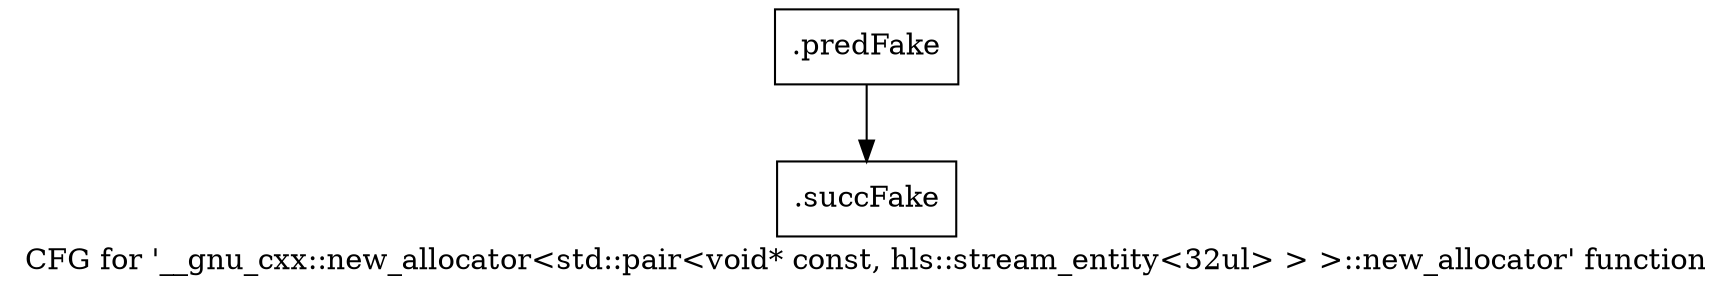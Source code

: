 digraph "CFG for '__gnu_cxx::new_allocator\<std::pair\<void* const, hls::stream_entity\<32ul\> \> \>::new_allocator' function" {
	label="CFG for '__gnu_cxx::new_allocator\<std::pair\<void* const, hls::stream_entity\<32ul\> \> \>::new_allocator' function";

	Node0x59496e0 [shape=record,filename="",linenumber="",label="{.predFake}"];
	Node0x59496e0 -> Node0x60a47f0[ callList="" memoryops="" filename="/mnt/xilinx/Vitis_HLS/2021.2/tps/lnx64/gcc-6.2.0/lib/gcc/x86_64-pc-linux-gnu/6.2.0/../../../../include/c++/6.2.0/ext/new_allocator.h" execusionnum="1"];
	Node0x60a47f0 [shape=record,filename="/mnt/xilinx/Vitis_HLS/2021.2/tps/lnx64/gcc-6.2.0/lib/gcc/x86_64-pc-linux-gnu/6.2.0/../../../../include/c++/6.2.0/ext/new_allocator.h",linenumber="79",label="{.succFake}"];
}
